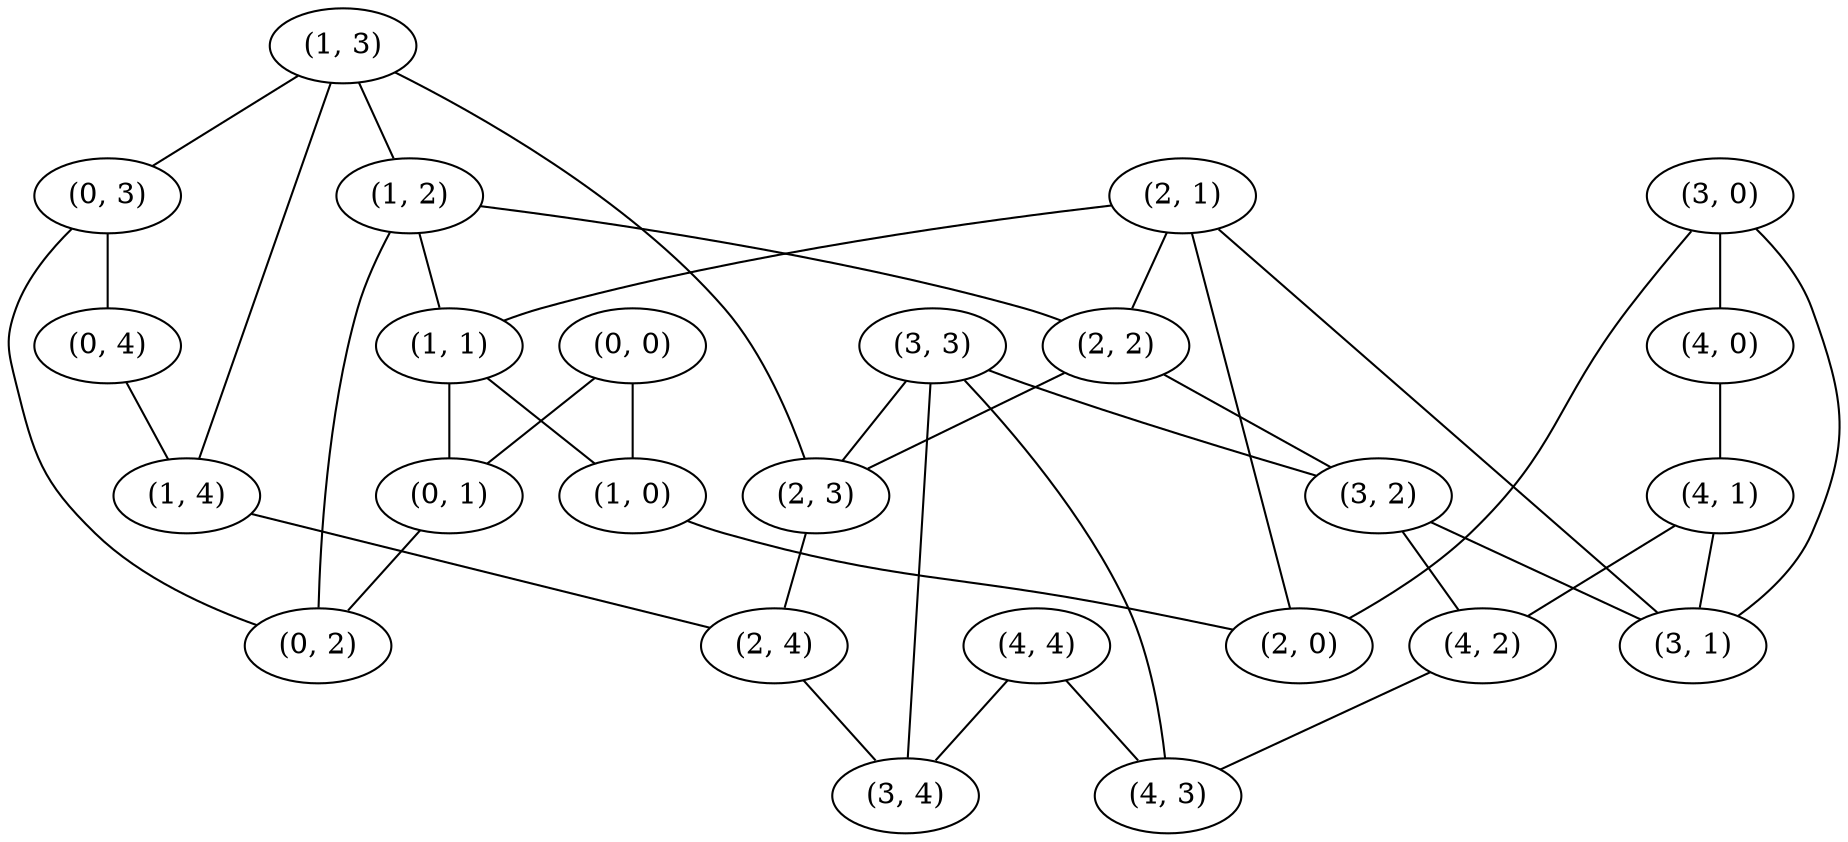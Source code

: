 strict graph "grid_2d_graph" {
"(1, 3)";
"(3, 0)";
"(2, 1)";
"(0, 3)";
"(4, 0)";
"(1, 2)";
"(3, 3)";
"(4, 4)";
"(2, 2)";
"(4, 1)";
"(1, 1)";
"(3, 2)";
"(0, 0)";
"(0, 4)";
"(1, 4)";
"(2, 3)";
"(4, 2)";
"(1, 0)";
"(0, 1)";
"(3, 1)";
"(2, 4)";
"(2, 0)";
"(4, 3)";
"(3, 4)";
"(0, 2)";
"(1, 3)" -- "(1, 2)";
"(1, 3)" -- "(0, 3)";
"(1, 3)" -- "(2, 3)";
"(1, 3)" -- "(1, 4)";
"(3, 0)" -- "(2, 0)";
"(3, 0)" -- "(3, 1)";
"(3, 0)" -- "(4, 0)";
"(2, 1)" -- "(2, 0)";
"(2, 1)" -- "(3, 1)";
"(2, 1)" -- "(1, 1)";
"(2, 1)" -- "(2, 2)";
"(0, 3)" -- "(0, 2)";
"(0, 3)" -- "(0, 4)";
"(4, 0)" -- "(4, 1)";
"(1, 2)" -- "(1, 1)";
"(1, 2)" -- "(0, 2)";
"(1, 2)" -- "(2, 2)";
"(3, 3)" -- "(3, 4)";
"(3, 3)" -- "(3, 2)";
"(3, 3)" -- "(2, 3)";
"(3, 3)" -- "(4, 3)";
"(4, 4)" -- "(3, 4)";
"(4, 4)" -- "(4, 3)";
"(2, 2)" -- "(3, 2)";
"(2, 2)" -- "(2, 3)";
"(4, 1)" -- "(4, 2)";
"(4, 1)" -- "(3, 1)";
"(1, 1)" -- "(0, 1)";
"(1, 1)" -- "(1, 0)";
"(3, 2)" -- "(4, 2)";
"(3, 2)" -- "(3, 1)";
"(0, 0)" -- "(0, 1)";
"(0, 0)" -- "(1, 0)";
"(0, 4)" -- "(1, 4)";
"(1, 4)" -- "(2, 4)";
"(2, 3)" -- "(2, 4)";
"(4, 2)" -- "(4, 3)";
"(1, 0)" -- "(2, 0)";
"(0, 1)" -- "(0, 2)";
"(2, 4)" -- "(3, 4)";
}
